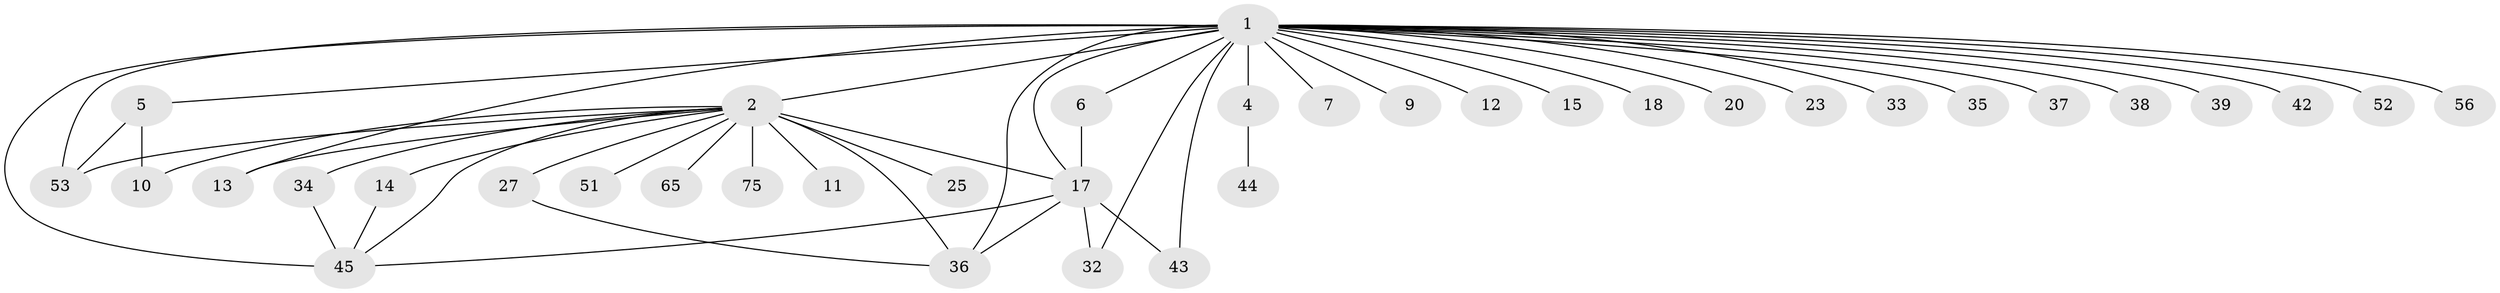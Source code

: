 // original degree distribution, {16: 0.013333333333333334, 15: 0.013333333333333334, 25: 0.013333333333333334, 5: 0.05333333333333334, 4: 0.09333333333333334, 2: 0.21333333333333335, 1: 0.4666666666666667, 8: 0.013333333333333334, 3: 0.12}
// Generated by graph-tools (version 1.1) at 2025/14/03/09/25 04:14:41]
// undirected, 37 vertices, 51 edges
graph export_dot {
graph [start="1"]
  node [color=gray90,style=filled];
  1 [super="+41+3"];
  2 [super="+8+26"];
  4 [super="+31+60"];
  5;
  6;
  7;
  9 [super="+57"];
  10 [super="+28+30"];
  11;
  12;
  13;
  14;
  15 [super="+74"];
  17 [super="+59+62+19"];
  18;
  20 [super="+61+24+21"];
  23;
  25;
  27;
  32;
  33;
  34 [super="+48"];
  35;
  36 [super="+58"];
  37;
  38 [super="+55"];
  39;
  42;
  43 [super="+46+67"];
  44 [super="+71"];
  45 [super="+47"];
  51;
  52;
  53 [super="+64"];
  56;
  65;
  75;
  1 -- 2 [weight=4];
  1 -- 4 [weight=3];
  1 -- 5;
  1 -- 17 [weight=3];
  1 -- 20;
  1 -- 33;
  1 -- 35;
  1 -- 38 [weight=2];
  1 -- 39;
  1 -- 43;
  1 -- 45 [weight=2];
  1 -- 56;
  1 -- 6;
  1 -- 7;
  1 -- 9;
  1 -- 12;
  1 -- 13;
  1 -- 15;
  1 -- 18;
  1 -- 23;
  1 -- 32;
  1 -- 36;
  1 -- 37;
  1 -- 42;
  1 -- 52;
  1 -- 53;
  2 -- 11;
  2 -- 14;
  2 -- 17 [weight=2];
  2 -- 25;
  2 -- 27;
  2 -- 51;
  2 -- 53;
  2 -- 65;
  2 -- 75;
  2 -- 34;
  2 -- 36;
  2 -- 13;
  2 -- 10;
  2 -- 45;
  4 -- 44;
  5 -- 53;
  5 -- 10 [weight=2];
  6 -- 17;
  14 -- 45;
  17 -- 43;
  17 -- 45;
  17 -- 36;
  17 -- 32;
  27 -- 36;
  34 -- 45;
}
